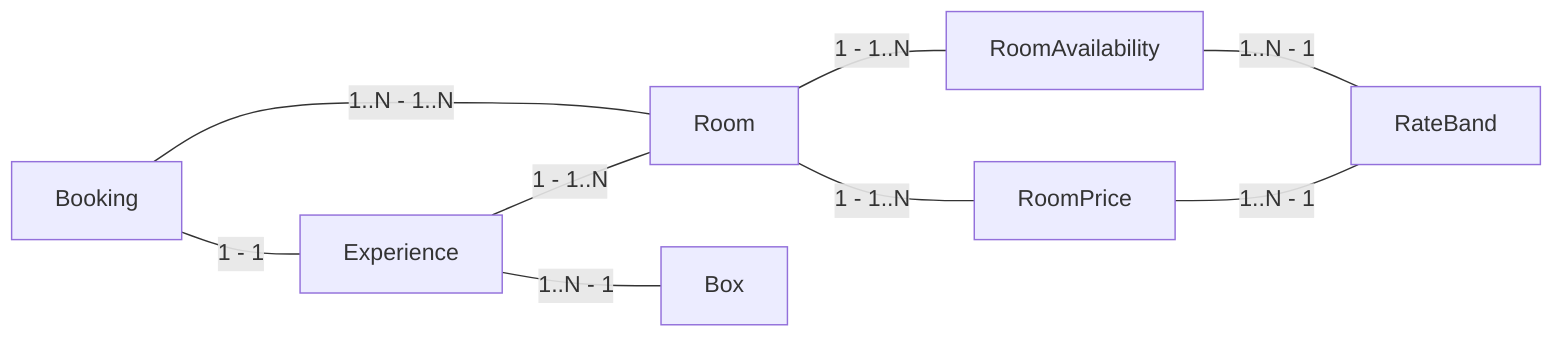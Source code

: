 graph LR
Booking ---|"1..N - 1..N"| Room
Booking ---|"1 - 1"| Experience
Experience ---|"1..N - 1"| Box
Experience ---|"1 - 1..N"| Room
Room ---|"1 - 1..N"| RoomPrice
Room ---|"1 - 1..N"| RoomAvailability
RoomAvailability ---|"1..N - 1"| RateBand
RoomPrice ---|"1..N - 1"| RateBand